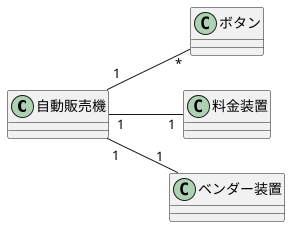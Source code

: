 @startuml 演6-4-1_クラス図_自動販売機

    left to right direction
    
    class 自動販売機 {}
    class ボタン{}
    class 料金装置{}
    class ベンダー装置{}

    自動販売機 "1"--"*" ボタン
    自動販売機 "1"-- "1"  料金装置
    自動販売機 "1"--"1" ベンダー装置




@enduml